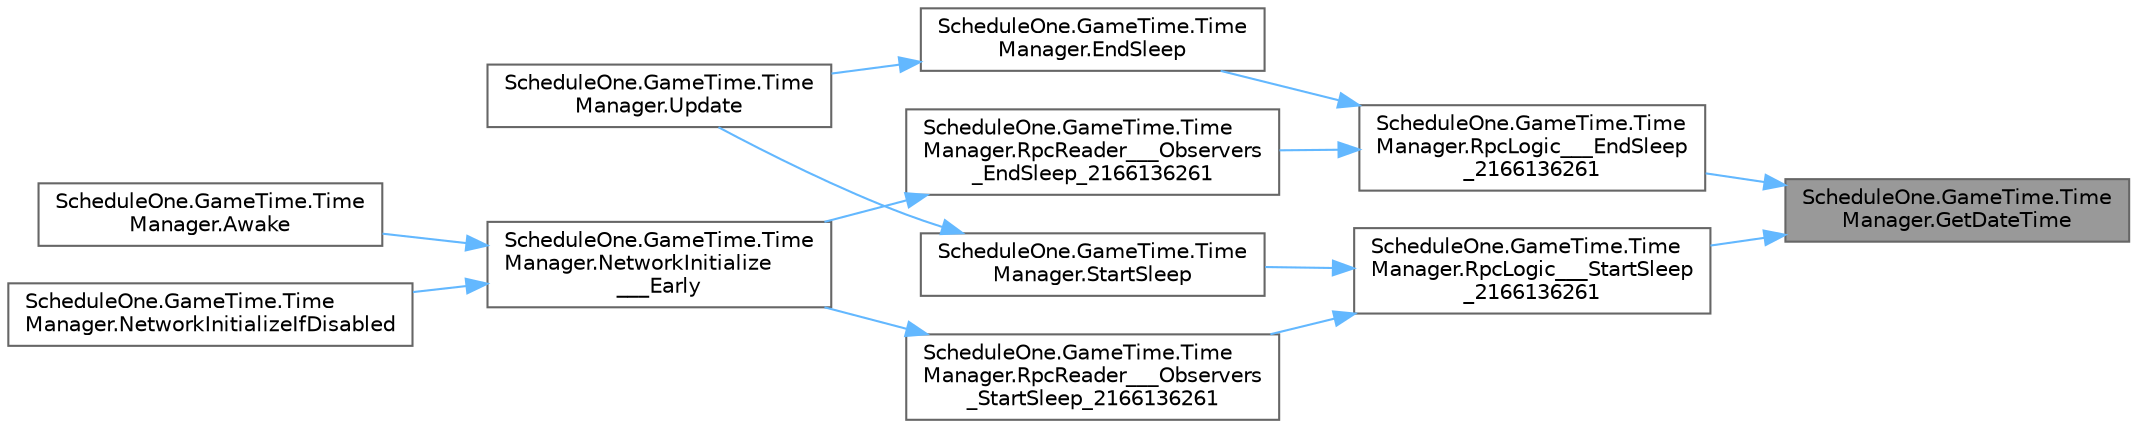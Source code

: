 digraph "ScheduleOne.GameTime.TimeManager.GetDateTime"
{
 // LATEX_PDF_SIZE
  bgcolor="transparent";
  edge [fontname=Helvetica,fontsize=10,labelfontname=Helvetica,labelfontsize=10];
  node [fontname=Helvetica,fontsize=10,shape=box,height=0.2,width=0.4];
  rankdir="RL";
  Node1 [id="Node000001",label="ScheduleOne.GameTime.Time\lManager.GetDateTime",height=0.2,width=0.4,color="gray40", fillcolor="grey60", style="filled", fontcolor="black",tooltip=" "];
  Node1 -> Node2 [id="edge1_Node000001_Node000002",dir="back",color="steelblue1",style="solid",tooltip=" "];
  Node2 [id="Node000002",label="ScheduleOne.GameTime.Time\lManager.RpcLogic___EndSleep\l_2166136261",height=0.2,width=0.4,color="grey40", fillcolor="white", style="filled",URL="$class_schedule_one_1_1_game_time_1_1_time_manager.html#a00430c0f508649dcf232af13d13621ba",tooltip=" "];
  Node2 -> Node3 [id="edge2_Node000002_Node000003",dir="back",color="steelblue1",style="solid",tooltip=" "];
  Node3 [id="Node000003",label="ScheduleOne.GameTime.Time\lManager.EndSleep",height=0.2,width=0.4,color="grey40", fillcolor="white", style="filled",URL="$class_schedule_one_1_1_game_time_1_1_time_manager.html#a4c2fb295004d846a3efc22dd9d8b584d",tooltip=" "];
  Node3 -> Node4 [id="edge3_Node000003_Node000004",dir="back",color="steelblue1",style="solid",tooltip=" "];
  Node4 [id="Node000004",label="ScheduleOne.GameTime.Time\lManager.Update",height=0.2,width=0.4,color="grey40", fillcolor="white", style="filled",URL="$class_schedule_one_1_1_game_time_1_1_time_manager.html#ae91ebb535eeddd8368eba8763403a832",tooltip=" "];
  Node2 -> Node5 [id="edge4_Node000002_Node000005",dir="back",color="steelblue1",style="solid",tooltip=" "];
  Node5 [id="Node000005",label="ScheduleOne.GameTime.Time\lManager.RpcReader___Observers\l_EndSleep_2166136261",height=0.2,width=0.4,color="grey40", fillcolor="white", style="filled",URL="$class_schedule_one_1_1_game_time_1_1_time_manager.html#a4d59837e321e434ac6c029cd7f1dedf4",tooltip=" "];
  Node5 -> Node6 [id="edge5_Node000005_Node000006",dir="back",color="steelblue1",style="solid",tooltip=" "];
  Node6 [id="Node000006",label="ScheduleOne.GameTime.Time\lManager.NetworkInitialize\l___Early",height=0.2,width=0.4,color="grey40", fillcolor="white", style="filled",URL="$class_schedule_one_1_1_game_time_1_1_time_manager.html#a0f55cd1159c3a815942a0ea2c28d4909",tooltip=" "];
  Node6 -> Node7 [id="edge6_Node000006_Node000007",dir="back",color="steelblue1",style="solid",tooltip=" "];
  Node7 [id="Node000007",label="ScheduleOne.GameTime.Time\lManager.Awake",height=0.2,width=0.4,color="grey40", fillcolor="white", style="filled",URL="$class_schedule_one_1_1_game_time_1_1_time_manager.html#a2e4923cecad486a91f9852ad80db9397",tooltip=" "];
  Node6 -> Node8 [id="edge7_Node000006_Node000008",dir="back",color="steelblue1",style="solid",tooltip=" "];
  Node8 [id="Node000008",label="ScheduleOne.GameTime.Time\lManager.NetworkInitializeIfDisabled",height=0.2,width=0.4,color="grey40", fillcolor="white", style="filled",URL="$class_schedule_one_1_1_game_time_1_1_time_manager.html#abcd4d1d55c0af475ee6cb8963af0b8cd",tooltip=" "];
  Node1 -> Node9 [id="edge8_Node000001_Node000009",dir="back",color="steelblue1",style="solid",tooltip=" "];
  Node9 [id="Node000009",label="ScheduleOne.GameTime.Time\lManager.RpcLogic___StartSleep\l_2166136261",height=0.2,width=0.4,color="grey40", fillcolor="white", style="filled",URL="$class_schedule_one_1_1_game_time_1_1_time_manager.html#a59b5c8b590d8c866fbc79c27c0086bfa",tooltip=" "];
  Node9 -> Node10 [id="edge9_Node000009_Node000010",dir="back",color="steelblue1",style="solid",tooltip=" "];
  Node10 [id="Node000010",label="ScheduleOne.GameTime.Time\lManager.RpcReader___Observers\l_StartSleep_2166136261",height=0.2,width=0.4,color="grey40", fillcolor="white", style="filled",URL="$class_schedule_one_1_1_game_time_1_1_time_manager.html#aafcc348b22669f3c972004c7a1bd83b0",tooltip=" "];
  Node10 -> Node6 [id="edge10_Node000010_Node000006",dir="back",color="steelblue1",style="solid",tooltip=" "];
  Node9 -> Node11 [id="edge11_Node000009_Node000011",dir="back",color="steelblue1",style="solid",tooltip=" "];
  Node11 [id="Node000011",label="ScheduleOne.GameTime.Time\lManager.StartSleep",height=0.2,width=0.4,color="grey40", fillcolor="white", style="filled",URL="$class_schedule_one_1_1_game_time_1_1_time_manager.html#ae5ce6e0eb6373305177ed072f93fd03f",tooltip=" "];
  Node11 -> Node4 [id="edge12_Node000011_Node000004",dir="back",color="steelblue1",style="solid",tooltip=" "];
}
